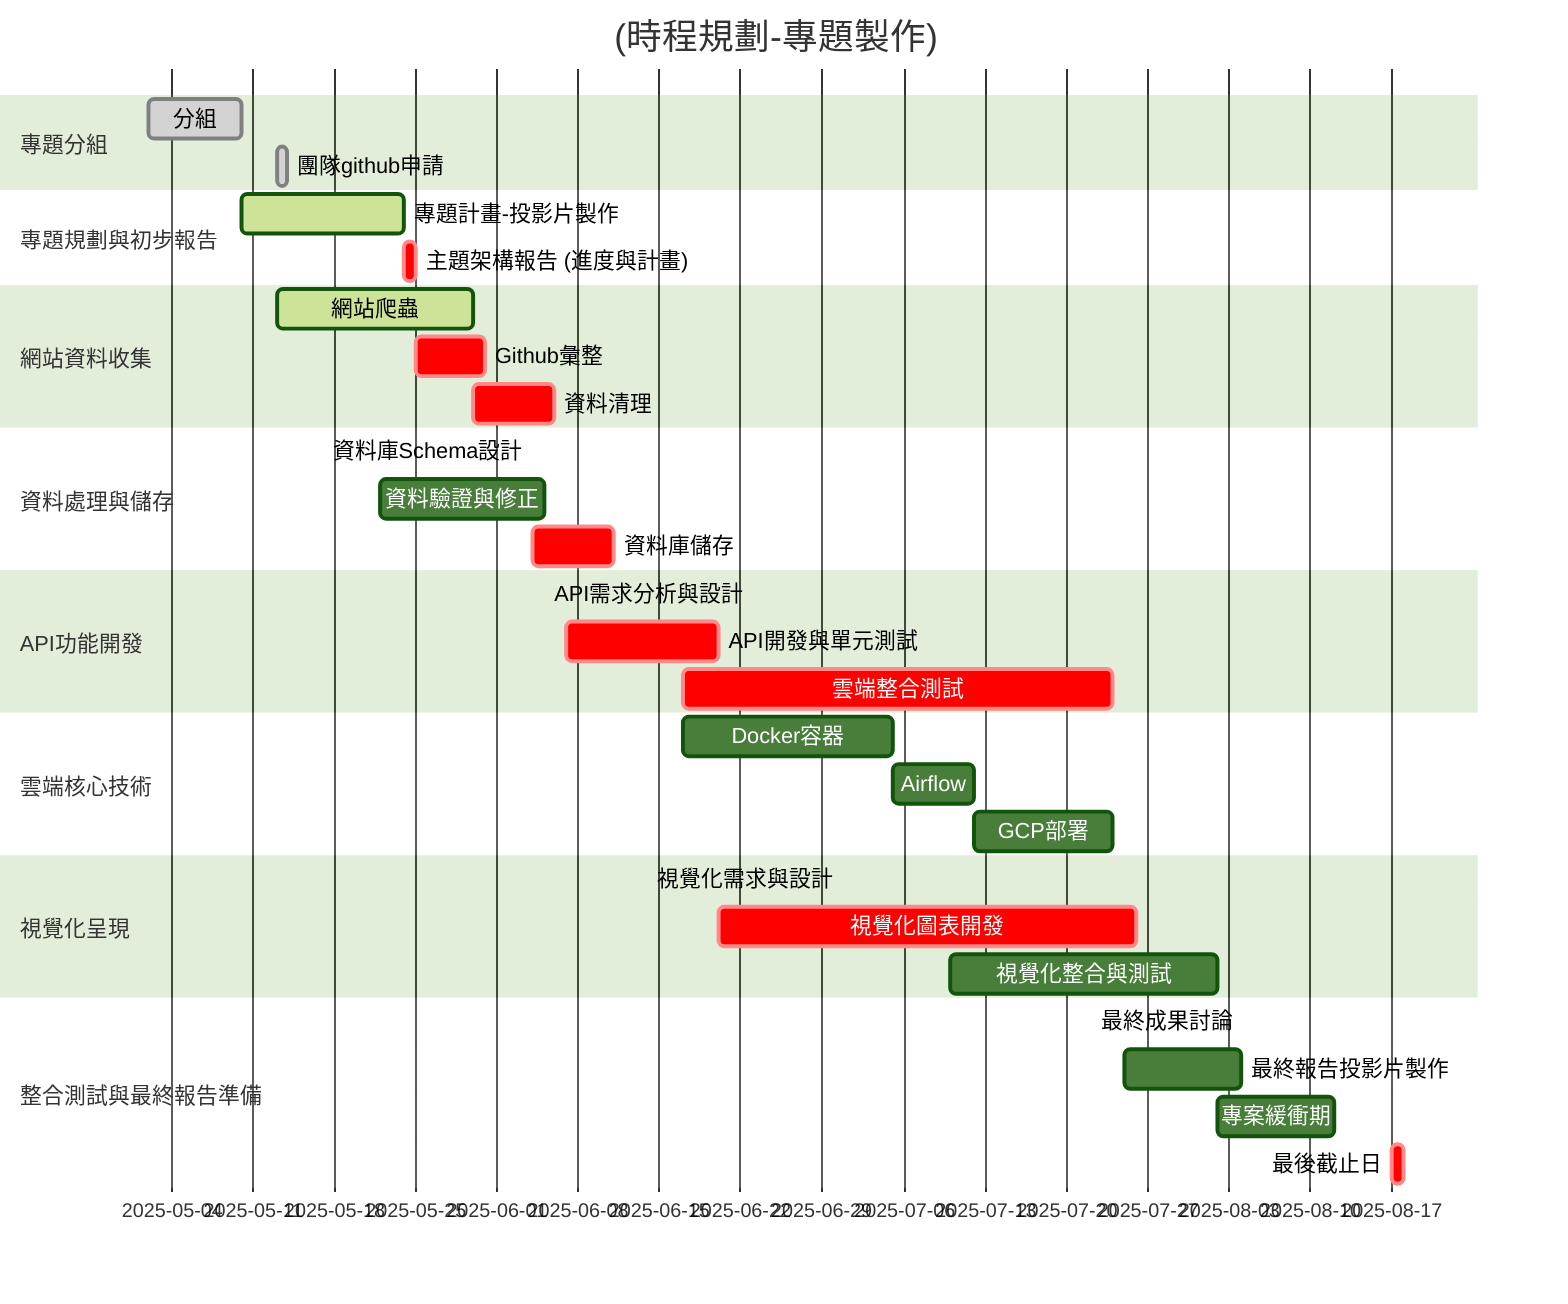 %%  使用vs code擴充套件 <mermaid>
%%  mermaid 官方文件
%%  https://mermaid.js.org/config/theming.html#theme-variables

%%{init: {'theme':'forest'}}%%

gantt
    title (時程規劃-專題製作)
    dateFormat  YYYY-MM-DD
 
    % 註解：此為假設性調整，需依實際情況修改

    section 專題分組
    分組                      :done, 2025-05-02, 2025-05-10 
    團隊github申請               :done, 2025-05-13, 1d

    section 專題規劃與初步報告
    專題計畫-投影片製作        :active, 2025-05-10, 2025-05-24 

    主題架構報告 (進度與計畫)  :crit, 2025-05-24, 1d

    section 網站資料收集
    網站爬蟲               :active,2025-05-13, 2025-05-30
    Github彙整               :crit, 2025-05-25, 6d   
    資料清理                 :crit, 2025-05-30, 7d

    section 資料處理與儲存
    資料庫Schema設計          :2025-05-17, 2025-05-20 % 
    資料驗證與修正            :after 資料儲存至MySQL 2025-05-22, 14d
    資料庫儲存                :crit, after 完整資料ETL與清理 2025-06-04, 7d

    section API功能開發
    API需求分析與設計         :2025-06-05, 7d % 
    API開發與單元測試         :crit, after 資料儲存至MySQL 2025-06-07, 13d
    雲端整合測試              :crit, 2025-06-17, 2025-07-24

    section 雲端核心技術
    Docker容器               :2025-06-17, 2025-07-05
    Airflow                 :2025-07-05, 2025-07-12
    GCP部署                  :2025-07-12, 2025-07-24
    

    section 視覺化呈現
    視覺化需求與設計          :2025-06-14, 20d % 
    視覺化圖表開發            :crit, after 資料儲存至MySQL 2025-06-20, 36d
    視覺化整合與測試          :after 視覺化圖表開發 2025-07-10, 23d

    section 整合測試與最終報告準備
    最終成果討論              :2025-07-22, 10d %
    最終報告投影片製作         :2025-07-25, 10d 
    專案緩衝期                :2025-08-02, 10d
    最後截止日                :crit, 2025-08-17, 1d